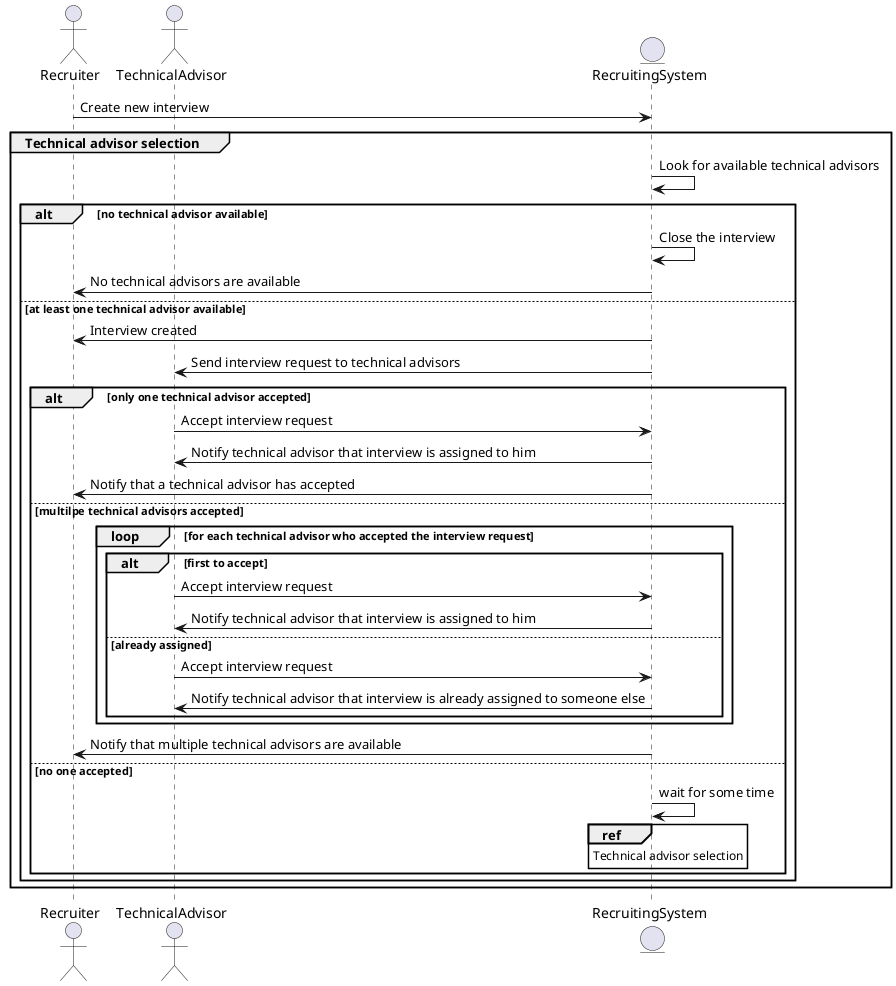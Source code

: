 @startuml
actor       Recruiter
actor       TechnicalAdvisor
entity      RecruitingSystem

Recruiter  -> RecruitingSystem: Create new interview
group Technical advisor selection
    RecruitingSystem -> RecruitingSystem: Look for available technical advisors
    alt no technical advisor available
        RecruitingSystem -> RecruitingSystem: Close the interview
        RecruitingSystem -> Recruiter: No technical advisors are available
    else at least one technical advisor available
        RecruitingSystem  -> Recruiter: Interview created
        RecruitingSystem -> TechnicalAdvisor: Send interview request to technical advisors
        alt only one technical advisor accepted
            TechnicalAdvisor -> RecruitingSystem: Accept interview request
            RecruitingSystem -> TechnicalAdvisor: Notify technical advisor that interview is assigned to him
            RecruitingSystem -> Recruiter: Notify that a technical advisor has accepted
        else multilpe technical advisors accepted
            loop for each technical advisor who accepted the interview request
                alt first to accept
                    TechnicalAdvisor -> RecruitingSystem: Accept interview request
                    RecruitingSystem -> TechnicalAdvisor: Notify technical advisor that interview is assigned to him
                else already assigned
                    TechnicalAdvisor -> RecruitingSystem: Accept interview request
                    RecruitingSystem -> TechnicalAdvisor: Notify technical advisor that interview is already assigned to someone else
                end
            end
            RecruitingSystem -> Recruiter: Notify that multiple technical advisors are available
        else no one accepted
            RecruitingSystem -> RecruitingSystem: wait for some time
            ref over RecruitingSystem
                Technical advisor selection
            end ref
        end
    end
end
@enduml